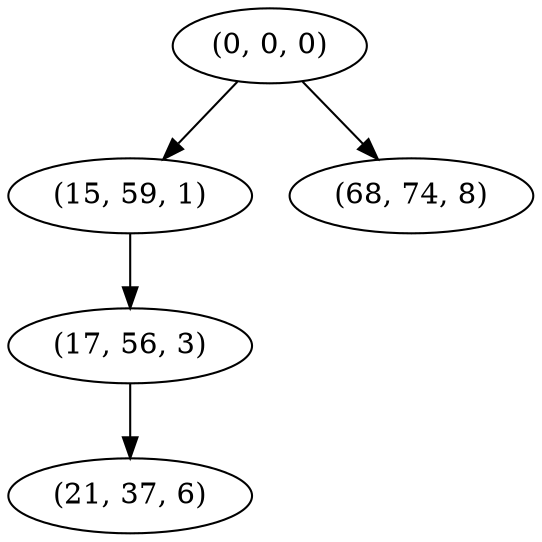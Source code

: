 digraph tree {
    "(0, 0, 0)";
    "(15, 59, 1)";
    "(17, 56, 3)";
    "(21, 37, 6)";
    "(68, 74, 8)";
    "(0, 0, 0)" -> "(15, 59, 1)";
    "(0, 0, 0)" -> "(68, 74, 8)";
    "(15, 59, 1)" -> "(17, 56, 3)";
    "(17, 56, 3)" -> "(21, 37, 6)";
}
